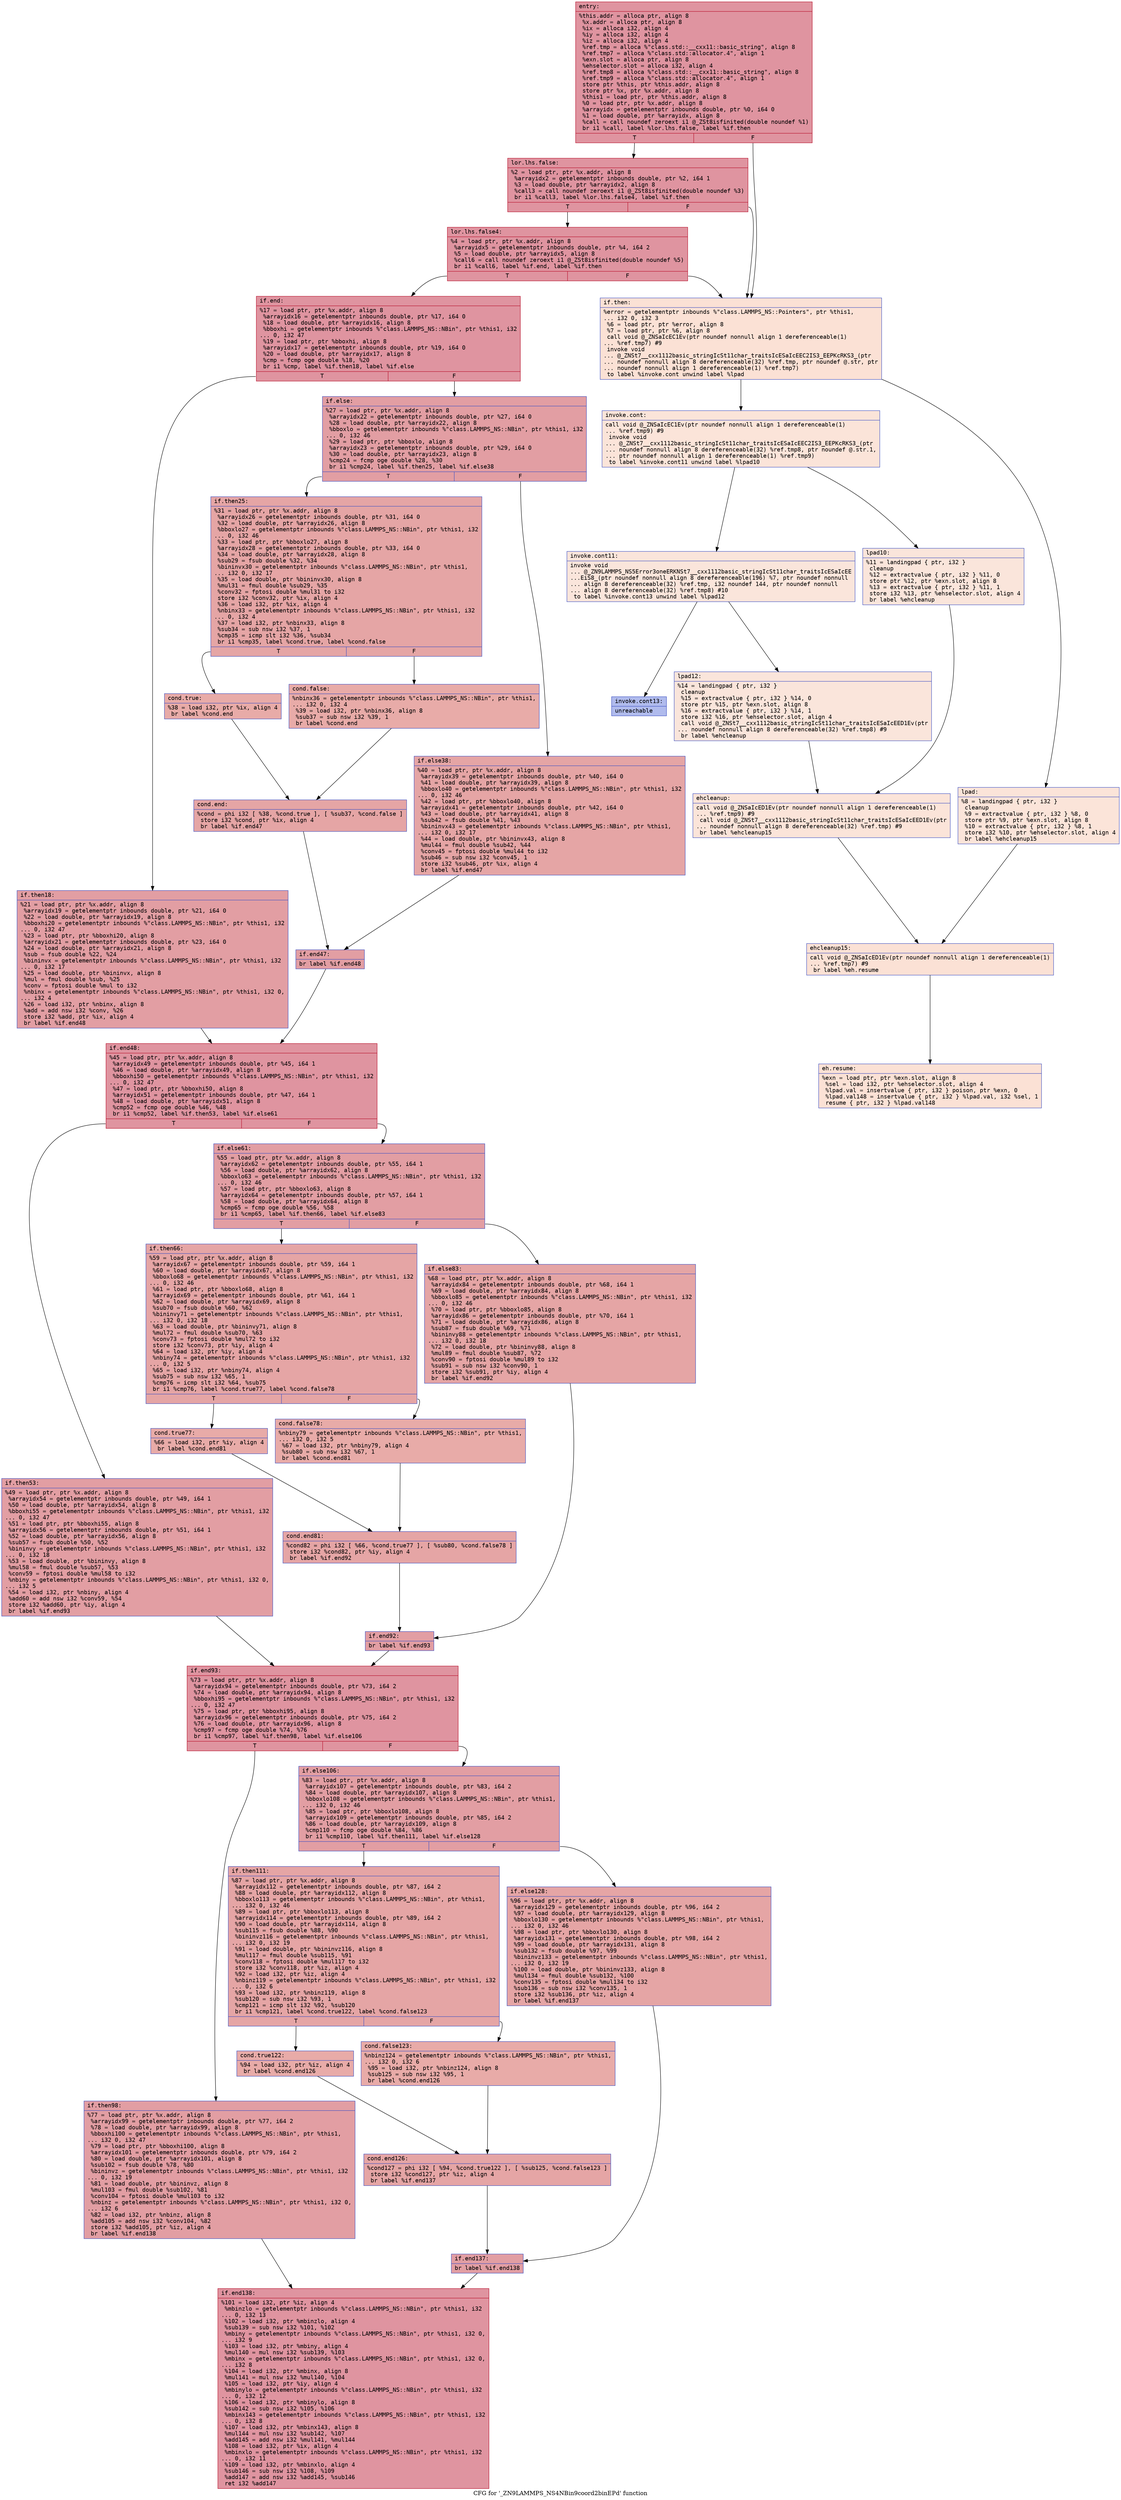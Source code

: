 digraph "CFG for '_ZN9LAMMPS_NS4NBin9coord2binEPd' function" {
	label="CFG for '_ZN9LAMMPS_NS4NBin9coord2binEPd' function";

	Node0x55878bc2bab0 [shape=record,color="#b70d28ff", style=filled, fillcolor="#b70d2870" fontname="Courier",label="{entry:\l|  %this.addr = alloca ptr, align 8\l  %x.addr = alloca ptr, align 8\l  %ix = alloca i32, align 4\l  %iy = alloca i32, align 4\l  %iz = alloca i32, align 4\l  %ref.tmp = alloca %\"class.std::__cxx11::basic_string\", align 8\l  %ref.tmp7 = alloca %\"class.std::allocator.4\", align 1\l  %exn.slot = alloca ptr, align 8\l  %ehselector.slot = alloca i32, align 4\l  %ref.tmp8 = alloca %\"class.std::__cxx11::basic_string\", align 8\l  %ref.tmp9 = alloca %\"class.std::allocator.4\", align 1\l  store ptr %this, ptr %this.addr, align 8\l  store ptr %x, ptr %x.addr, align 8\l  %this1 = load ptr, ptr %this.addr, align 8\l  %0 = load ptr, ptr %x.addr, align 8\l  %arrayidx = getelementptr inbounds double, ptr %0, i64 0\l  %1 = load double, ptr %arrayidx, align 8\l  %call = call noundef zeroext i1 @_ZSt8isfinited(double noundef %1)\l  br i1 %call, label %lor.lhs.false, label %if.then\l|{<s0>T|<s1>F}}"];
	Node0x55878bc2bab0:s0 -> Node0x55878bc2c820[tooltip="entry -> lor.lhs.false\nProbability 100.00%" ];
	Node0x55878bc2bab0:s1 -> Node0x55878bc2c8a0[tooltip="entry -> if.then\nProbability 0.00%" ];
	Node0x55878bc2c820 [shape=record,color="#b70d28ff", style=filled, fillcolor="#b70d2870" fontname="Courier",label="{lor.lhs.false:\l|  %2 = load ptr, ptr %x.addr, align 8\l  %arrayidx2 = getelementptr inbounds double, ptr %2, i64 1\l  %3 = load double, ptr %arrayidx2, align 8\l  %call3 = call noundef zeroext i1 @_ZSt8isfinited(double noundef %3)\l  br i1 %call3, label %lor.lhs.false4, label %if.then\l|{<s0>T|<s1>F}}"];
	Node0x55878bc2c820:s0 -> Node0x55878bc2cd30[tooltip="lor.lhs.false -> lor.lhs.false4\nProbability 100.00%" ];
	Node0x55878bc2c820:s1 -> Node0x55878bc2c8a0[tooltip="lor.lhs.false -> if.then\nProbability 0.00%" ];
	Node0x55878bc2cd30 [shape=record,color="#b70d28ff", style=filled, fillcolor="#b70d2870" fontname="Courier",label="{lor.lhs.false4:\l|  %4 = load ptr, ptr %x.addr, align 8\l  %arrayidx5 = getelementptr inbounds double, ptr %4, i64 2\l  %5 = load double, ptr %arrayidx5, align 8\l  %call6 = call noundef zeroext i1 @_ZSt8isfinited(double noundef %5)\l  br i1 %call6, label %if.end, label %if.then\l|{<s0>T|<s1>F}}"];
	Node0x55878bc2cd30:s0 -> Node0x55878bc2d140[tooltip="lor.lhs.false4 -> if.end\nProbability 100.00%" ];
	Node0x55878bc2cd30:s1 -> Node0x55878bc2c8a0[tooltip="lor.lhs.false4 -> if.then\nProbability 0.00%" ];
	Node0x55878bc2c8a0 [shape=record,color="#3d50c3ff", style=filled, fillcolor="#f7bca170" fontname="Courier",label="{if.then:\l|  %error = getelementptr inbounds %\"class.LAMMPS_NS::Pointers\", ptr %this1,\l... i32 0, i32 3\l  %6 = load ptr, ptr %error, align 8\l  %7 = load ptr, ptr %6, align 8\l  call void @_ZNSaIcEC1Ev(ptr noundef nonnull align 1 dereferenceable(1)\l... %ref.tmp7) #9\l  invoke void\l... @_ZNSt7__cxx1112basic_stringIcSt11char_traitsIcESaIcEEC2IS3_EEPKcRKS3_(ptr\l... noundef nonnull align 8 dereferenceable(32) %ref.tmp, ptr noundef @.str, ptr\l... noundef nonnull align 1 dereferenceable(1) %ref.tmp7)\l          to label %invoke.cont unwind label %lpad\l}"];
	Node0x55878bc2c8a0 -> Node0x55878bc2d890[tooltip="if.then -> invoke.cont\nProbability 50.00%" ];
	Node0x55878bc2c8a0 -> Node0x55878bc2d970[tooltip="if.then -> lpad\nProbability 50.00%" ];
	Node0x55878bc2d890 [shape=record,color="#3d50c3ff", style=filled, fillcolor="#f5c1a970" fontname="Courier",label="{invoke.cont:\l|  call void @_ZNSaIcEC1Ev(ptr noundef nonnull align 1 dereferenceable(1)\l... %ref.tmp9) #9\l  invoke void\l... @_ZNSt7__cxx1112basic_stringIcSt11char_traitsIcESaIcEEC2IS3_EEPKcRKS3_(ptr\l... noundef nonnull align 8 dereferenceable(32) %ref.tmp8, ptr noundef @.str.1,\l... ptr noundef nonnull align 1 dereferenceable(1) %ref.tmp9)\l          to label %invoke.cont11 unwind label %lpad10\l}"];
	Node0x55878bc2d890 -> Node0x55878bc2dd00[tooltip="invoke.cont -> invoke.cont11\nProbability 50.00%" ];
	Node0x55878bc2d890 -> Node0x55878bc2dd50[tooltip="invoke.cont -> lpad10\nProbability 50.00%" ];
	Node0x55878bc2dd00 [shape=record,color="#3d50c3ff", style=filled, fillcolor="#f4c5ad70" fontname="Courier",label="{invoke.cont11:\l|  invoke void\l... @_ZN9LAMMPS_NS5Error3oneERKNSt7__cxx1112basic_stringIcSt11char_traitsIcESaIcEE\l...EiS8_(ptr noundef nonnull align 8 dereferenceable(196) %7, ptr noundef nonnull\l... align 8 dereferenceable(32) %ref.tmp, i32 noundef 144, ptr noundef nonnull\l... align 8 dereferenceable(32) %ref.tmp8) #10\l          to label %invoke.cont13 unwind label %lpad12\l}"];
	Node0x55878bc2dd00 -> Node0x55878bc2dcb0[tooltip="invoke.cont11 -> invoke.cont13\nProbability 0.00%" ];
	Node0x55878bc2dd00 -> Node0x55878bc2e0d0[tooltip="invoke.cont11 -> lpad12\nProbability 100.00%" ];
	Node0x55878bc2dcb0 [shape=record,color="#3d50c3ff", style=filled, fillcolor="#4c66d670" fontname="Courier",label="{invoke.cont13:\l|  unreachable\l}"];
	Node0x55878bc2d970 [shape=record,color="#3d50c3ff", style=filled, fillcolor="#f5c1a970" fontname="Courier",label="{lpad:\l|  %8 = landingpad \{ ptr, i32 \}\l          cleanup\l  %9 = extractvalue \{ ptr, i32 \} %8, 0\l  store ptr %9, ptr %exn.slot, align 8\l  %10 = extractvalue \{ ptr, i32 \} %8, 1\l  store i32 %10, ptr %ehselector.slot, align 4\l  br label %ehcleanup15\l}"];
	Node0x55878bc2d970 -> Node0x55878bc2e770[tooltip="lpad -> ehcleanup15\nProbability 100.00%" ];
	Node0x55878bc2dd50 [shape=record,color="#3d50c3ff", style=filled, fillcolor="#f4c5ad70" fontname="Courier",label="{lpad10:\l|  %11 = landingpad \{ ptr, i32 \}\l          cleanup\l  %12 = extractvalue \{ ptr, i32 \} %11, 0\l  store ptr %12, ptr %exn.slot, align 8\l  %13 = extractvalue \{ ptr, i32 \} %11, 1\l  store i32 %13, ptr %ehselector.slot, align 4\l  br label %ehcleanup\l}"];
	Node0x55878bc2dd50 -> Node0x55878bc2eac0[tooltip="lpad10 -> ehcleanup\nProbability 100.00%" ];
	Node0x55878bc2e0d0 [shape=record,color="#3d50c3ff", style=filled, fillcolor="#f4c5ad70" fontname="Courier",label="{lpad12:\l|  %14 = landingpad \{ ptr, i32 \}\l          cleanup\l  %15 = extractvalue \{ ptr, i32 \} %14, 0\l  store ptr %15, ptr %exn.slot, align 8\l  %16 = extractvalue \{ ptr, i32 \} %14, 1\l  store i32 %16, ptr %ehselector.slot, align 4\l  call void @_ZNSt7__cxx1112basic_stringIcSt11char_traitsIcESaIcEED1Ev(ptr\l... noundef nonnull align 8 dereferenceable(32) %ref.tmp8) #9\l  br label %ehcleanup\l}"];
	Node0x55878bc2e0d0 -> Node0x55878bc2eac0[tooltip="lpad12 -> ehcleanup\nProbability 100.00%" ];
	Node0x55878bc2eac0 [shape=record,color="#3d50c3ff", style=filled, fillcolor="#f5c1a970" fontname="Courier",label="{ehcleanup:\l|  call void @_ZNSaIcED1Ev(ptr noundef nonnull align 1 dereferenceable(1)\l... %ref.tmp9) #9\l  call void @_ZNSt7__cxx1112basic_stringIcSt11char_traitsIcESaIcEED1Ev(ptr\l... noundef nonnull align 8 dereferenceable(32) %ref.tmp) #9\l  br label %ehcleanup15\l}"];
	Node0x55878bc2eac0 -> Node0x55878bc2e770[tooltip="ehcleanup -> ehcleanup15\nProbability 100.00%" ];
	Node0x55878bc2e770 [shape=record,color="#3d50c3ff", style=filled, fillcolor="#f7bca170" fontname="Courier",label="{ehcleanup15:\l|  call void @_ZNSaIcED1Ev(ptr noundef nonnull align 1 dereferenceable(1)\l... %ref.tmp7) #9\l  br label %eh.resume\l}"];
	Node0x55878bc2e770 -> Node0x55878bc2f520[tooltip="ehcleanup15 -> eh.resume\nProbability 100.00%" ];
	Node0x55878bc2d140 [shape=record,color="#b70d28ff", style=filled, fillcolor="#b70d2870" fontname="Courier",label="{if.end:\l|  %17 = load ptr, ptr %x.addr, align 8\l  %arrayidx16 = getelementptr inbounds double, ptr %17, i64 0\l  %18 = load double, ptr %arrayidx16, align 8\l  %bboxhi = getelementptr inbounds %\"class.LAMMPS_NS::NBin\", ptr %this1, i32\l... 0, i32 47\l  %19 = load ptr, ptr %bboxhi, align 8\l  %arrayidx17 = getelementptr inbounds double, ptr %19, i64 0\l  %20 = load double, ptr %arrayidx17, align 8\l  %cmp = fcmp oge double %18, %20\l  br i1 %cmp, label %if.then18, label %if.else\l|{<s0>T|<s1>F}}"];
	Node0x55878bc2d140:s0 -> Node0x55878bc2faf0[tooltip="if.end -> if.then18\nProbability 50.00%" ];
	Node0x55878bc2d140:s1 -> Node0x55878bc2fb70[tooltip="if.end -> if.else\nProbability 50.00%" ];
	Node0x55878bc2faf0 [shape=record,color="#3d50c3ff", style=filled, fillcolor="#be242e70" fontname="Courier",label="{if.then18:\l|  %21 = load ptr, ptr %x.addr, align 8\l  %arrayidx19 = getelementptr inbounds double, ptr %21, i64 0\l  %22 = load double, ptr %arrayidx19, align 8\l  %bboxhi20 = getelementptr inbounds %\"class.LAMMPS_NS::NBin\", ptr %this1, i32\l... 0, i32 47\l  %23 = load ptr, ptr %bboxhi20, align 8\l  %arrayidx21 = getelementptr inbounds double, ptr %23, i64 0\l  %24 = load double, ptr %arrayidx21, align 8\l  %sub = fsub double %22, %24\l  %bininvx = getelementptr inbounds %\"class.LAMMPS_NS::NBin\", ptr %this1, i32\l... 0, i32 17\l  %25 = load double, ptr %bininvx, align 8\l  %mul = fmul double %sub, %25\l  %conv = fptosi double %mul to i32\l  %nbinx = getelementptr inbounds %\"class.LAMMPS_NS::NBin\", ptr %this1, i32 0,\l... i32 4\l  %26 = load i32, ptr %nbinx, align 8\l  %add = add nsw i32 %conv, %26\l  store i32 %add, ptr %ix, align 4\l  br label %if.end48\l}"];
	Node0x55878bc2faf0 -> Node0x55878bc30da0[tooltip="if.then18 -> if.end48\nProbability 100.00%" ];
	Node0x55878bc2fb70 [shape=record,color="#3d50c3ff", style=filled, fillcolor="#be242e70" fontname="Courier",label="{if.else:\l|  %27 = load ptr, ptr %x.addr, align 8\l  %arrayidx22 = getelementptr inbounds double, ptr %27, i64 0\l  %28 = load double, ptr %arrayidx22, align 8\l  %bboxlo = getelementptr inbounds %\"class.LAMMPS_NS::NBin\", ptr %this1, i32\l... 0, i32 46\l  %29 = load ptr, ptr %bboxlo, align 8\l  %arrayidx23 = getelementptr inbounds double, ptr %29, i64 0\l  %30 = load double, ptr %arrayidx23, align 8\l  %cmp24 = fcmp oge double %28, %30\l  br i1 %cmp24, label %if.then25, label %if.else38\l|{<s0>T|<s1>F}}"];
	Node0x55878bc2fb70:s0 -> Node0x55878bc313c0[tooltip="if.else -> if.then25\nProbability 50.00%" ];
	Node0x55878bc2fb70:s1 -> Node0x55878bc31440[tooltip="if.else -> if.else38\nProbability 50.00%" ];
	Node0x55878bc313c0 [shape=record,color="#3d50c3ff", style=filled, fillcolor="#c5333470" fontname="Courier",label="{if.then25:\l|  %31 = load ptr, ptr %x.addr, align 8\l  %arrayidx26 = getelementptr inbounds double, ptr %31, i64 0\l  %32 = load double, ptr %arrayidx26, align 8\l  %bboxlo27 = getelementptr inbounds %\"class.LAMMPS_NS::NBin\", ptr %this1, i32\l... 0, i32 46\l  %33 = load ptr, ptr %bboxlo27, align 8\l  %arrayidx28 = getelementptr inbounds double, ptr %33, i64 0\l  %34 = load double, ptr %arrayidx28, align 8\l  %sub29 = fsub double %32, %34\l  %bininvx30 = getelementptr inbounds %\"class.LAMMPS_NS::NBin\", ptr %this1,\l... i32 0, i32 17\l  %35 = load double, ptr %bininvx30, align 8\l  %mul31 = fmul double %sub29, %35\l  %conv32 = fptosi double %mul31 to i32\l  store i32 %conv32, ptr %ix, align 4\l  %36 = load i32, ptr %ix, align 4\l  %nbinx33 = getelementptr inbounds %\"class.LAMMPS_NS::NBin\", ptr %this1, i32\l... 0, i32 4\l  %37 = load i32, ptr %nbinx33, align 8\l  %sub34 = sub nsw i32 %37, 1\l  %cmp35 = icmp slt i32 %36, %sub34\l  br i1 %cmp35, label %cond.true, label %cond.false\l|{<s0>T|<s1>F}}"];
	Node0x55878bc313c0:s0 -> Node0x55878bc321a0[tooltip="if.then25 -> cond.true\nProbability 50.00%" ];
	Node0x55878bc313c0:s1 -> Node0x55878bc32220[tooltip="if.then25 -> cond.false\nProbability 50.00%" ];
	Node0x55878bc321a0 [shape=record,color="#3d50c3ff", style=filled, fillcolor="#cc403a70" fontname="Courier",label="{cond.true:\l|  %38 = load i32, ptr %ix, align 4\l  br label %cond.end\l}"];
	Node0x55878bc321a0 -> Node0x55878bc32430[tooltip="cond.true -> cond.end\nProbability 100.00%" ];
	Node0x55878bc32220 [shape=record,color="#3d50c3ff", style=filled, fillcolor="#cc403a70" fontname="Courier",label="{cond.false:\l|  %nbinx36 = getelementptr inbounds %\"class.LAMMPS_NS::NBin\", ptr %this1,\l... i32 0, i32 4\l  %39 = load i32, ptr %nbinx36, align 8\l  %sub37 = sub nsw i32 %39, 1\l  br label %cond.end\l}"];
	Node0x55878bc32220 -> Node0x55878bc32430[tooltip="cond.false -> cond.end\nProbability 100.00%" ];
	Node0x55878bc32430 [shape=record,color="#3d50c3ff", style=filled, fillcolor="#c5333470" fontname="Courier",label="{cond.end:\l|  %cond = phi i32 [ %38, %cond.true ], [ %sub37, %cond.false ]\l  store i32 %cond, ptr %ix, align 4\l  br label %if.end47\l}"];
	Node0x55878bc32430 -> Node0x55878bc32860[tooltip="cond.end -> if.end47\nProbability 100.00%" ];
	Node0x55878bc31440 [shape=record,color="#3d50c3ff", style=filled, fillcolor="#c5333470" fontname="Courier",label="{if.else38:\l|  %40 = load ptr, ptr %x.addr, align 8\l  %arrayidx39 = getelementptr inbounds double, ptr %40, i64 0\l  %41 = load double, ptr %arrayidx39, align 8\l  %bboxlo40 = getelementptr inbounds %\"class.LAMMPS_NS::NBin\", ptr %this1, i32\l... 0, i32 46\l  %42 = load ptr, ptr %bboxlo40, align 8\l  %arrayidx41 = getelementptr inbounds double, ptr %42, i64 0\l  %43 = load double, ptr %arrayidx41, align 8\l  %sub42 = fsub double %41, %43\l  %bininvx43 = getelementptr inbounds %\"class.LAMMPS_NS::NBin\", ptr %this1,\l... i32 0, i32 17\l  %44 = load double, ptr %bininvx43, align 8\l  %mul44 = fmul double %sub42, %44\l  %conv45 = fptosi double %mul44 to i32\l  %sub46 = sub nsw i32 %conv45, 1\l  store i32 %sub46, ptr %ix, align 4\l  br label %if.end47\l}"];
	Node0x55878bc31440 -> Node0x55878bc32860[tooltip="if.else38 -> if.end47\nProbability 100.00%" ];
	Node0x55878bc32860 [shape=record,color="#3d50c3ff", style=filled, fillcolor="#be242e70" fontname="Courier",label="{if.end47:\l|  br label %if.end48\l}"];
	Node0x55878bc32860 -> Node0x55878bc30da0[tooltip="if.end47 -> if.end48\nProbability 100.00%" ];
	Node0x55878bc30da0 [shape=record,color="#b70d28ff", style=filled, fillcolor="#b70d2870" fontname="Courier",label="{if.end48:\l|  %45 = load ptr, ptr %x.addr, align 8\l  %arrayidx49 = getelementptr inbounds double, ptr %45, i64 1\l  %46 = load double, ptr %arrayidx49, align 8\l  %bboxhi50 = getelementptr inbounds %\"class.LAMMPS_NS::NBin\", ptr %this1, i32\l... 0, i32 47\l  %47 = load ptr, ptr %bboxhi50, align 8\l  %arrayidx51 = getelementptr inbounds double, ptr %47, i64 1\l  %48 = load double, ptr %arrayidx51, align 8\l  %cmp52 = fcmp oge double %46, %48\l  br i1 %cmp52, label %if.then53, label %if.else61\l|{<s0>T|<s1>F}}"];
	Node0x55878bc30da0:s0 -> Node0x55878bc34120[tooltip="if.end48 -> if.then53\nProbability 50.00%" ];
	Node0x55878bc30da0:s1 -> Node0x55878bc341a0[tooltip="if.end48 -> if.else61\nProbability 50.00%" ];
	Node0x55878bc34120 [shape=record,color="#3d50c3ff", style=filled, fillcolor="#be242e70" fontname="Courier",label="{if.then53:\l|  %49 = load ptr, ptr %x.addr, align 8\l  %arrayidx54 = getelementptr inbounds double, ptr %49, i64 1\l  %50 = load double, ptr %arrayidx54, align 8\l  %bboxhi55 = getelementptr inbounds %\"class.LAMMPS_NS::NBin\", ptr %this1, i32\l... 0, i32 47\l  %51 = load ptr, ptr %bboxhi55, align 8\l  %arrayidx56 = getelementptr inbounds double, ptr %51, i64 1\l  %52 = load double, ptr %arrayidx56, align 8\l  %sub57 = fsub double %50, %52\l  %bininvy = getelementptr inbounds %\"class.LAMMPS_NS::NBin\", ptr %this1, i32\l... 0, i32 18\l  %53 = load double, ptr %bininvy, align 8\l  %mul58 = fmul double %sub57, %53\l  %conv59 = fptosi double %mul58 to i32\l  %nbiny = getelementptr inbounds %\"class.LAMMPS_NS::NBin\", ptr %this1, i32 0,\l... i32 5\l  %54 = load i32, ptr %nbiny, align 4\l  %add60 = add nsw i32 %conv59, %54\l  store i32 %add60, ptr %iy, align 4\l  br label %if.end93\l}"];
	Node0x55878bc34120 -> Node0x55878bc30650[tooltip="if.then53 -> if.end93\nProbability 100.00%" ];
	Node0x55878bc341a0 [shape=record,color="#3d50c3ff", style=filled, fillcolor="#be242e70" fontname="Courier",label="{if.else61:\l|  %55 = load ptr, ptr %x.addr, align 8\l  %arrayidx62 = getelementptr inbounds double, ptr %55, i64 1\l  %56 = load double, ptr %arrayidx62, align 8\l  %bboxlo63 = getelementptr inbounds %\"class.LAMMPS_NS::NBin\", ptr %this1, i32\l... 0, i32 46\l  %57 = load ptr, ptr %bboxlo63, align 8\l  %arrayidx64 = getelementptr inbounds double, ptr %57, i64 1\l  %58 = load double, ptr %arrayidx64, align 8\l  %cmp65 = fcmp oge double %56, %58\l  br i1 %cmp65, label %if.then66, label %if.else83\l|{<s0>T|<s1>F}}"];
	Node0x55878bc341a0:s0 -> Node0x55878bc35990[tooltip="if.else61 -> if.then66\nProbability 50.00%" ];
	Node0x55878bc341a0:s1 -> Node0x55878bc35a10[tooltip="if.else61 -> if.else83\nProbability 50.00%" ];
	Node0x55878bc35990 [shape=record,color="#3d50c3ff", style=filled, fillcolor="#c5333470" fontname="Courier",label="{if.then66:\l|  %59 = load ptr, ptr %x.addr, align 8\l  %arrayidx67 = getelementptr inbounds double, ptr %59, i64 1\l  %60 = load double, ptr %arrayidx67, align 8\l  %bboxlo68 = getelementptr inbounds %\"class.LAMMPS_NS::NBin\", ptr %this1, i32\l... 0, i32 46\l  %61 = load ptr, ptr %bboxlo68, align 8\l  %arrayidx69 = getelementptr inbounds double, ptr %61, i64 1\l  %62 = load double, ptr %arrayidx69, align 8\l  %sub70 = fsub double %60, %62\l  %bininvy71 = getelementptr inbounds %\"class.LAMMPS_NS::NBin\", ptr %this1,\l... i32 0, i32 18\l  %63 = load double, ptr %bininvy71, align 8\l  %mul72 = fmul double %sub70, %63\l  %conv73 = fptosi double %mul72 to i32\l  store i32 %conv73, ptr %iy, align 4\l  %64 = load i32, ptr %iy, align 4\l  %nbiny74 = getelementptr inbounds %\"class.LAMMPS_NS::NBin\", ptr %this1, i32\l... 0, i32 5\l  %65 = load i32, ptr %nbiny74, align 4\l  %sub75 = sub nsw i32 %65, 1\l  %cmp76 = icmp slt i32 %64, %sub75\l  br i1 %cmp76, label %cond.true77, label %cond.false78\l|{<s0>T|<s1>F}}"];
	Node0x55878bc35990:s0 -> Node0x55878bc22b00[tooltip="if.then66 -> cond.true77\nProbability 50.00%" ];
	Node0x55878bc35990:s1 -> Node0x55878bc22b80[tooltip="if.then66 -> cond.false78\nProbability 50.00%" ];
	Node0x55878bc22b00 [shape=record,color="#3d50c3ff", style=filled, fillcolor="#cc403a70" fontname="Courier",label="{cond.true77:\l|  %66 = load i32, ptr %iy, align 4\l  br label %cond.end81\l}"];
	Node0x55878bc22b00 -> Node0x55878bc22d90[tooltip="cond.true77 -> cond.end81\nProbability 100.00%" ];
	Node0x55878bc22b80 [shape=record,color="#3d50c3ff", style=filled, fillcolor="#cc403a70" fontname="Courier",label="{cond.false78:\l|  %nbiny79 = getelementptr inbounds %\"class.LAMMPS_NS::NBin\", ptr %this1,\l... i32 0, i32 5\l  %67 = load i32, ptr %nbiny79, align 4\l  %sub80 = sub nsw i32 %67, 1\l  br label %cond.end81\l}"];
	Node0x55878bc22b80 -> Node0x55878bc22d90[tooltip="cond.false78 -> cond.end81\nProbability 100.00%" ];
	Node0x55878bc22d90 [shape=record,color="#3d50c3ff", style=filled, fillcolor="#c5333470" fontname="Courier",label="{cond.end81:\l|  %cond82 = phi i32 [ %66, %cond.true77 ], [ %sub80, %cond.false78 ]\l  store i32 %cond82, ptr %iy, align 4\l  br label %if.end92\l}"];
	Node0x55878bc22d90 -> Node0x55878bc231c0[tooltip="cond.end81 -> if.end92\nProbability 100.00%" ];
	Node0x55878bc35a10 [shape=record,color="#3d50c3ff", style=filled, fillcolor="#c5333470" fontname="Courier",label="{if.else83:\l|  %68 = load ptr, ptr %x.addr, align 8\l  %arrayidx84 = getelementptr inbounds double, ptr %68, i64 1\l  %69 = load double, ptr %arrayidx84, align 8\l  %bboxlo85 = getelementptr inbounds %\"class.LAMMPS_NS::NBin\", ptr %this1, i32\l... 0, i32 46\l  %70 = load ptr, ptr %bboxlo85, align 8\l  %arrayidx86 = getelementptr inbounds double, ptr %70, i64 1\l  %71 = load double, ptr %arrayidx86, align 8\l  %sub87 = fsub double %69, %71\l  %bininvy88 = getelementptr inbounds %\"class.LAMMPS_NS::NBin\", ptr %this1,\l... i32 0, i32 18\l  %72 = load double, ptr %bininvy88, align 8\l  %mul89 = fmul double %sub87, %72\l  %conv90 = fptosi double %mul89 to i32\l  %sub91 = sub nsw i32 %conv90, 1\l  store i32 %sub91, ptr %iy, align 4\l  br label %if.end92\l}"];
	Node0x55878bc35a10 -> Node0x55878bc231c0[tooltip="if.else83 -> if.end92\nProbability 100.00%" ];
	Node0x55878bc231c0 [shape=record,color="#3d50c3ff", style=filled, fillcolor="#be242e70" fontname="Courier",label="{if.end92:\l|  br label %if.end93\l}"];
	Node0x55878bc231c0 -> Node0x55878bc30650[tooltip="if.end92 -> if.end93\nProbability 100.00%" ];
	Node0x55878bc30650 [shape=record,color="#b70d28ff", style=filled, fillcolor="#b70d2870" fontname="Courier",label="{if.end93:\l|  %73 = load ptr, ptr %x.addr, align 8\l  %arrayidx94 = getelementptr inbounds double, ptr %73, i64 2\l  %74 = load double, ptr %arrayidx94, align 8\l  %bboxhi95 = getelementptr inbounds %\"class.LAMMPS_NS::NBin\", ptr %this1, i32\l... 0, i32 47\l  %75 = load ptr, ptr %bboxhi95, align 8\l  %arrayidx96 = getelementptr inbounds double, ptr %75, i64 2\l  %76 = load double, ptr %arrayidx96, align 8\l  %cmp97 = fcmp oge double %74, %76\l  br i1 %cmp97, label %if.then98, label %if.else106\l|{<s0>T|<s1>F}}"];
	Node0x55878bc30650:s0 -> Node0x55878bc24270[tooltip="if.end93 -> if.then98\nProbability 50.00%" ];
	Node0x55878bc30650:s1 -> Node0x55878bc242f0[tooltip="if.end93 -> if.else106\nProbability 50.00%" ];
	Node0x55878bc24270 [shape=record,color="#3d50c3ff", style=filled, fillcolor="#be242e70" fontname="Courier",label="{if.then98:\l|  %77 = load ptr, ptr %x.addr, align 8\l  %arrayidx99 = getelementptr inbounds double, ptr %77, i64 2\l  %78 = load double, ptr %arrayidx99, align 8\l  %bboxhi100 = getelementptr inbounds %\"class.LAMMPS_NS::NBin\", ptr %this1,\l... i32 0, i32 47\l  %79 = load ptr, ptr %bboxhi100, align 8\l  %arrayidx101 = getelementptr inbounds double, ptr %79, i64 2\l  %80 = load double, ptr %arrayidx101, align 8\l  %sub102 = fsub double %78, %80\l  %bininvz = getelementptr inbounds %\"class.LAMMPS_NS::NBin\", ptr %this1, i32\l... 0, i32 19\l  %81 = load double, ptr %bininvz, align 8\l  %mul103 = fmul double %sub102, %81\l  %conv104 = fptosi double %mul103 to i32\l  %nbinz = getelementptr inbounds %\"class.LAMMPS_NS::NBin\", ptr %this1, i32 0,\l... i32 6\l  %82 = load i32, ptr %nbinz, align 8\l  %add105 = add nsw i32 %conv104, %82\l  store i32 %add105, ptr %iz, align 4\l  br label %if.end138\l}"];
	Node0x55878bc24270 -> Node0x55878bc3aac0[tooltip="if.then98 -> if.end138\nProbability 100.00%" ];
	Node0x55878bc242f0 [shape=record,color="#3d50c3ff", style=filled, fillcolor="#be242e70" fontname="Courier",label="{if.else106:\l|  %83 = load ptr, ptr %x.addr, align 8\l  %arrayidx107 = getelementptr inbounds double, ptr %83, i64 2\l  %84 = load double, ptr %arrayidx107, align 8\l  %bboxlo108 = getelementptr inbounds %\"class.LAMMPS_NS::NBin\", ptr %this1,\l... i32 0, i32 46\l  %85 = load ptr, ptr %bboxlo108, align 8\l  %arrayidx109 = getelementptr inbounds double, ptr %85, i64 2\l  %86 = load double, ptr %arrayidx109, align 8\l  %cmp110 = fcmp oge double %84, %86\l  br i1 %cmp110, label %if.then111, label %if.else128\l|{<s0>T|<s1>F}}"];
	Node0x55878bc242f0:s0 -> Node0x55878bc3b0f0[tooltip="if.else106 -> if.then111\nProbability 50.00%" ];
	Node0x55878bc242f0:s1 -> Node0x55878bc3b170[tooltip="if.else106 -> if.else128\nProbability 50.00%" ];
	Node0x55878bc3b0f0 [shape=record,color="#3d50c3ff", style=filled, fillcolor="#c5333470" fontname="Courier",label="{if.then111:\l|  %87 = load ptr, ptr %x.addr, align 8\l  %arrayidx112 = getelementptr inbounds double, ptr %87, i64 2\l  %88 = load double, ptr %arrayidx112, align 8\l  %bboxlo113 = getelementptr inbounds %\"class.LAMMPS_NS::NBin\", ptr %this1,\l... i32 0, i32 46\l  %89 = load ptr, ptr %bboxlo113, align 8\l  %arrayidx114 = getelementptr inbounds double, ptr %89, i64 2\l  %90 = load double, ptr %arrayidx114, align 8\l  %sub115 = fsub double %88, %90\l  %bininvz116 = getelementptr inbounds %\"class.LAMMPS_NS::NBin\", ptr %this1,\l... i32 0, i32 19\l  %91 = load double, ptr %bininvz116, align 8\l  %mul117 = fmul double %sub115, %91\l  %conv118 = fptosi double %mul117 to i32\l  store i32 %conv118, ptr %iz, align 4\l  %92 = load i32, ptr %iz, align 4\l  %nbinz119 = getelementptr inbounds %\"class.LAMMPS_NS::NBin\", ptr %this1, i32\l... 0, i32 6\l  %93 = load i32, ptr %nbinz119, align 8\l  %sub120 = sub nsw i32 %93, 1\l  %cmp121 = icmp slt i32 %92, %sub120\l  br i1 %cmp121, label %cond.true122, label %cond.false123\l|{<s0>T|<s1>F}}"];
	Node0x55878bc3b0f0:s0 -> Node0x55878bc3be80[tooltip="if.then111 -> cond.true122\nProbability 50.00%" ];
	Node0x55878bc3b0f0:s1 -> Node0x55878bc3bf00[tooltip="if.then111 -> cond.false123\nProbability 50.00%" ];
	Node0x55878bc3be80 [shape=record,color="#3d50c3ff", style=filled, fillcolor="#cc403a70" fontname="Courier",label="{cond.true122:\l|  %94 = load i32, ptr %iz, align 4\l  br label %cond.end126\l}"];
	Node0x55878bc3be80 -> Node0x55878bc3c110[tooltip="cond.true122 -> cond.end126\nProbability 100.00%" ];
	Node0x55878bc3bf00 [shape=record,color="#3d50c3ff", style=filled, fillcolor="#cc403a70" fontname="Courier",label="{cond.false123:\l|  %nbinz124 = getelementptr inbounds %\"class.LAMMPS_NS::NBin\", ptr %this1,\l... i32 0, i32 6\l  %95 = load i32, ptr %nbinz124, align 8\l  %sub125 = sub nsw i32 %95, 1\l  br label %cond.end126\l}"];
	Node0x55878bc3bf00 -> Node0x55878bc3c110[tooltip="cond.false123 -> cond.end126\nProbability 100.00%" ];
	Node0x55878bc3c110 [shape=record,color="#3d50c3ff", style=filled, fillcolor="#c5333470" fontname="Courier",label="{cond.end126:\l|  %cond127 = phi i32 [ %94, %cond.true122 ], [ %sub125, %cond.false123 ]\l  store i32 %cond127, ptr %iz, align 4\l  br label %if.end137\l}"];
	Node0x55878bc3c110 -> Node0x55878bc338f0[tooltip="cond.end126 -> if.end137\nProbability 100.00%" ];
	Node0x55878bc3b170 [shape=record,color="#3d50c3ff", style=filled, fillcolor="#c5333470" fontname="Courier",label="{if.else128:\l|  %96 = load ptr, ptr %x.addr, align 8\l  %arrayidx129 = getelementptr inbounds double, ptr %96, i64 2\l  %97 = load double, ptr %arrayidx129, align 8\l  %bboxlo130 = getelementptr inbounds %\"class.LAMMPS_NS::NBin\", ptr %this1,\l... i32 0, i32 46\l  %98 = load ptr, ptr %bboxlo130, align 8\l  %arrayidx131 = getelementptr inbounds double, ptr %98, i64 2\l  %99 = load double, ptr %arrayidx131, align 8\l  %sub132 = fsub double %97, %99\l  %bininvz133 = getelementptr inbounds %\"class.LAMMPS_NS::NBin\", ptr %this1,\l... i32 0, i32 19\l  %100 = load double, ptr %bininvz133, align 8\l  %mul134 = fmul double %sub132, %100\l  %conv135 = fptosi double %mul134 to i32\l  %sub136 = sub nsw i32 %conv135, 1\l  store i32 %sub136, ptr %iz, align 4\l  br label %if.end137\l}"];
	Node0x55878bc3b170 -> Node0x55878bc338f0[tooltip="if.else128 -> if.end137\nProbability 100.00%" ];
	Node0x55878bc338f0 [shape=record,color="#3d50c3ff", style=filled, fillcolor="#be242e70" fontname="Courier",label="{if.end137:\l|  br label %if.end138\l}"];
	Node0x55878bc338f0 -> Node0x55878bc3aac0[tooltip="if.end137 -> if.end138\nProbability 100.00%" ];
	Node0x55878bc3aac0 [shape=record,color="#b70d28ff", style=filled, fillcolor="#b70d2870" fontname="Courier",label="{if.end138:\l|  %101 = load i32, ptr %iz, align 4\l  %mbinzlo = getelementptr inbounds %\"class.LAMMPS_NS::NBin\", ptr %this1, i32\l... 0, i32 13\l  %102 = load i32, ptr %mbinzlo, align 4\l  %sub139 = sub nsw i32 %101, %102\l  %mbiny = getelementptr inbounds %\"class.LAMMPS_NS::NBin\", ptr %this1, i32 0,\l... i32 9\l  %103 = load i32, ptr %mbiny, align 4\l  %mul140 = mul nsw i32 %sub139, %103\l  %mbinx = getelementptr inbounds %\"class.LAMMPS_NS::NBin\", ptr %this1, i32 0,\l... i32 8\l  %104 = load i32, ptr %mbinx, align 8\l  %mul141 = mul nsw i32 %mul140, %104\l  %105 = load i32, ptr %iy, align 4\l  %mbinylo = getelementptr inbounds %\"class.LAMMPS_NS::NBin\", ptr %this1, i32\l... 0, i32 12\l  %106 = load i32, ptr %mbinylo, align 8\l  %sub142 = sub nsw i32 %105, %106\l  %mbinx143 = getelementptr inbounds %\"class.LAMMPS_NS::NBin\", ptr %this1, i32\l... 0, i32 8\l  %107 = load i32, ptr %mbinx143, align 8\l  %mul144 = mul nsw i32 %sub142, %107\l  %add145 = add nsw i32 %mul141, %mul144\l  %108 = load i32, ptr %ix, align 4\l  %mbinxlo = getelementptr inbounds %\"class.LAMMPS_NS::NBin\", ptr %this1, i32\l... 0, i32 11\l  %109 = load i32, ptr %mbinxlo, align 4\l  %sub146 = sub nsw i32 %108, %109\l  %add147 = add nsw i32 %add145, %sub146\l  ret i32 %add147\l}"];
	Node0x55878bc2f520 [shape=record,color="#3d50c3ff", style=filled, fillcolor="#f7bca170" fontname="Courier",label="{eh.resume:\l|  %exn = load ptr, ptr %exn.slot, align 8\l  %sel = load i32, ptr %ehselector.slot, align 4\l  %lpad.val = insertvalue \{ ptr, i32 \} poison, ptr %exn, 0\l  %lpad.val148 = insertvalue \{ ptr, i32 \} %lpad.val, i32 %sel, 1\l  resume \{ ptr, i32 \} %lpad.val148\l}"];
}
